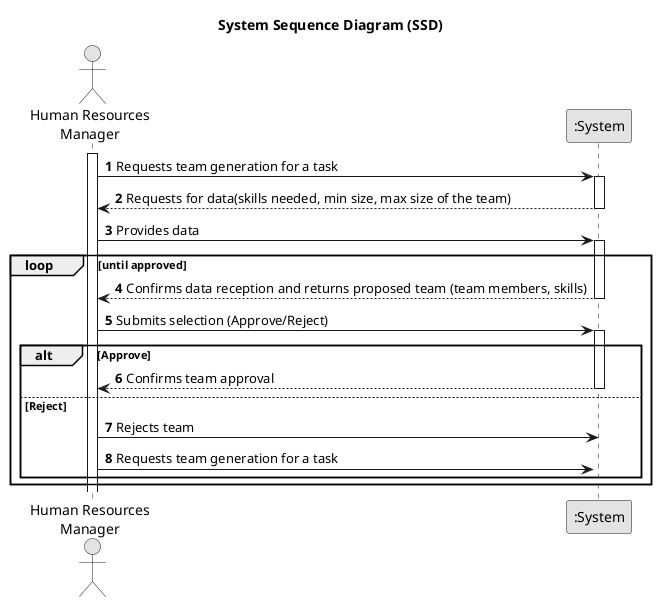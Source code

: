 @startuml
skinparam monochrome true
skinparam packageStyle rectangle
skinparam shadowing false

title System Sequence Diagram (SSD)

autonumber

actor "Human Resources\nManager" as HRManager
participant ":System" as System

activate HRManager

HRManager -> System : Requests team generation for a task
activate System

System --> HRManager : Requests for data(skills needed, min size, max size of the team)
deactivate System

HRManager -> System : Provides data
activate System

loop until approved
    System --> HRManager : Confirms data reception and returns proposed team (team members, skills)
    deactivate System

    HRManager -> System : Submits selection (Approve/Reject)
    activate System

    alt Approve
        System --> HRManager : Confirms team approval
        deactivate System
    else Reject
        HRManager -> System : Rejects team
        deactivate System
        HRManager -> System : Requests team generation for a task
        activate System
    end
end loop

@enduml